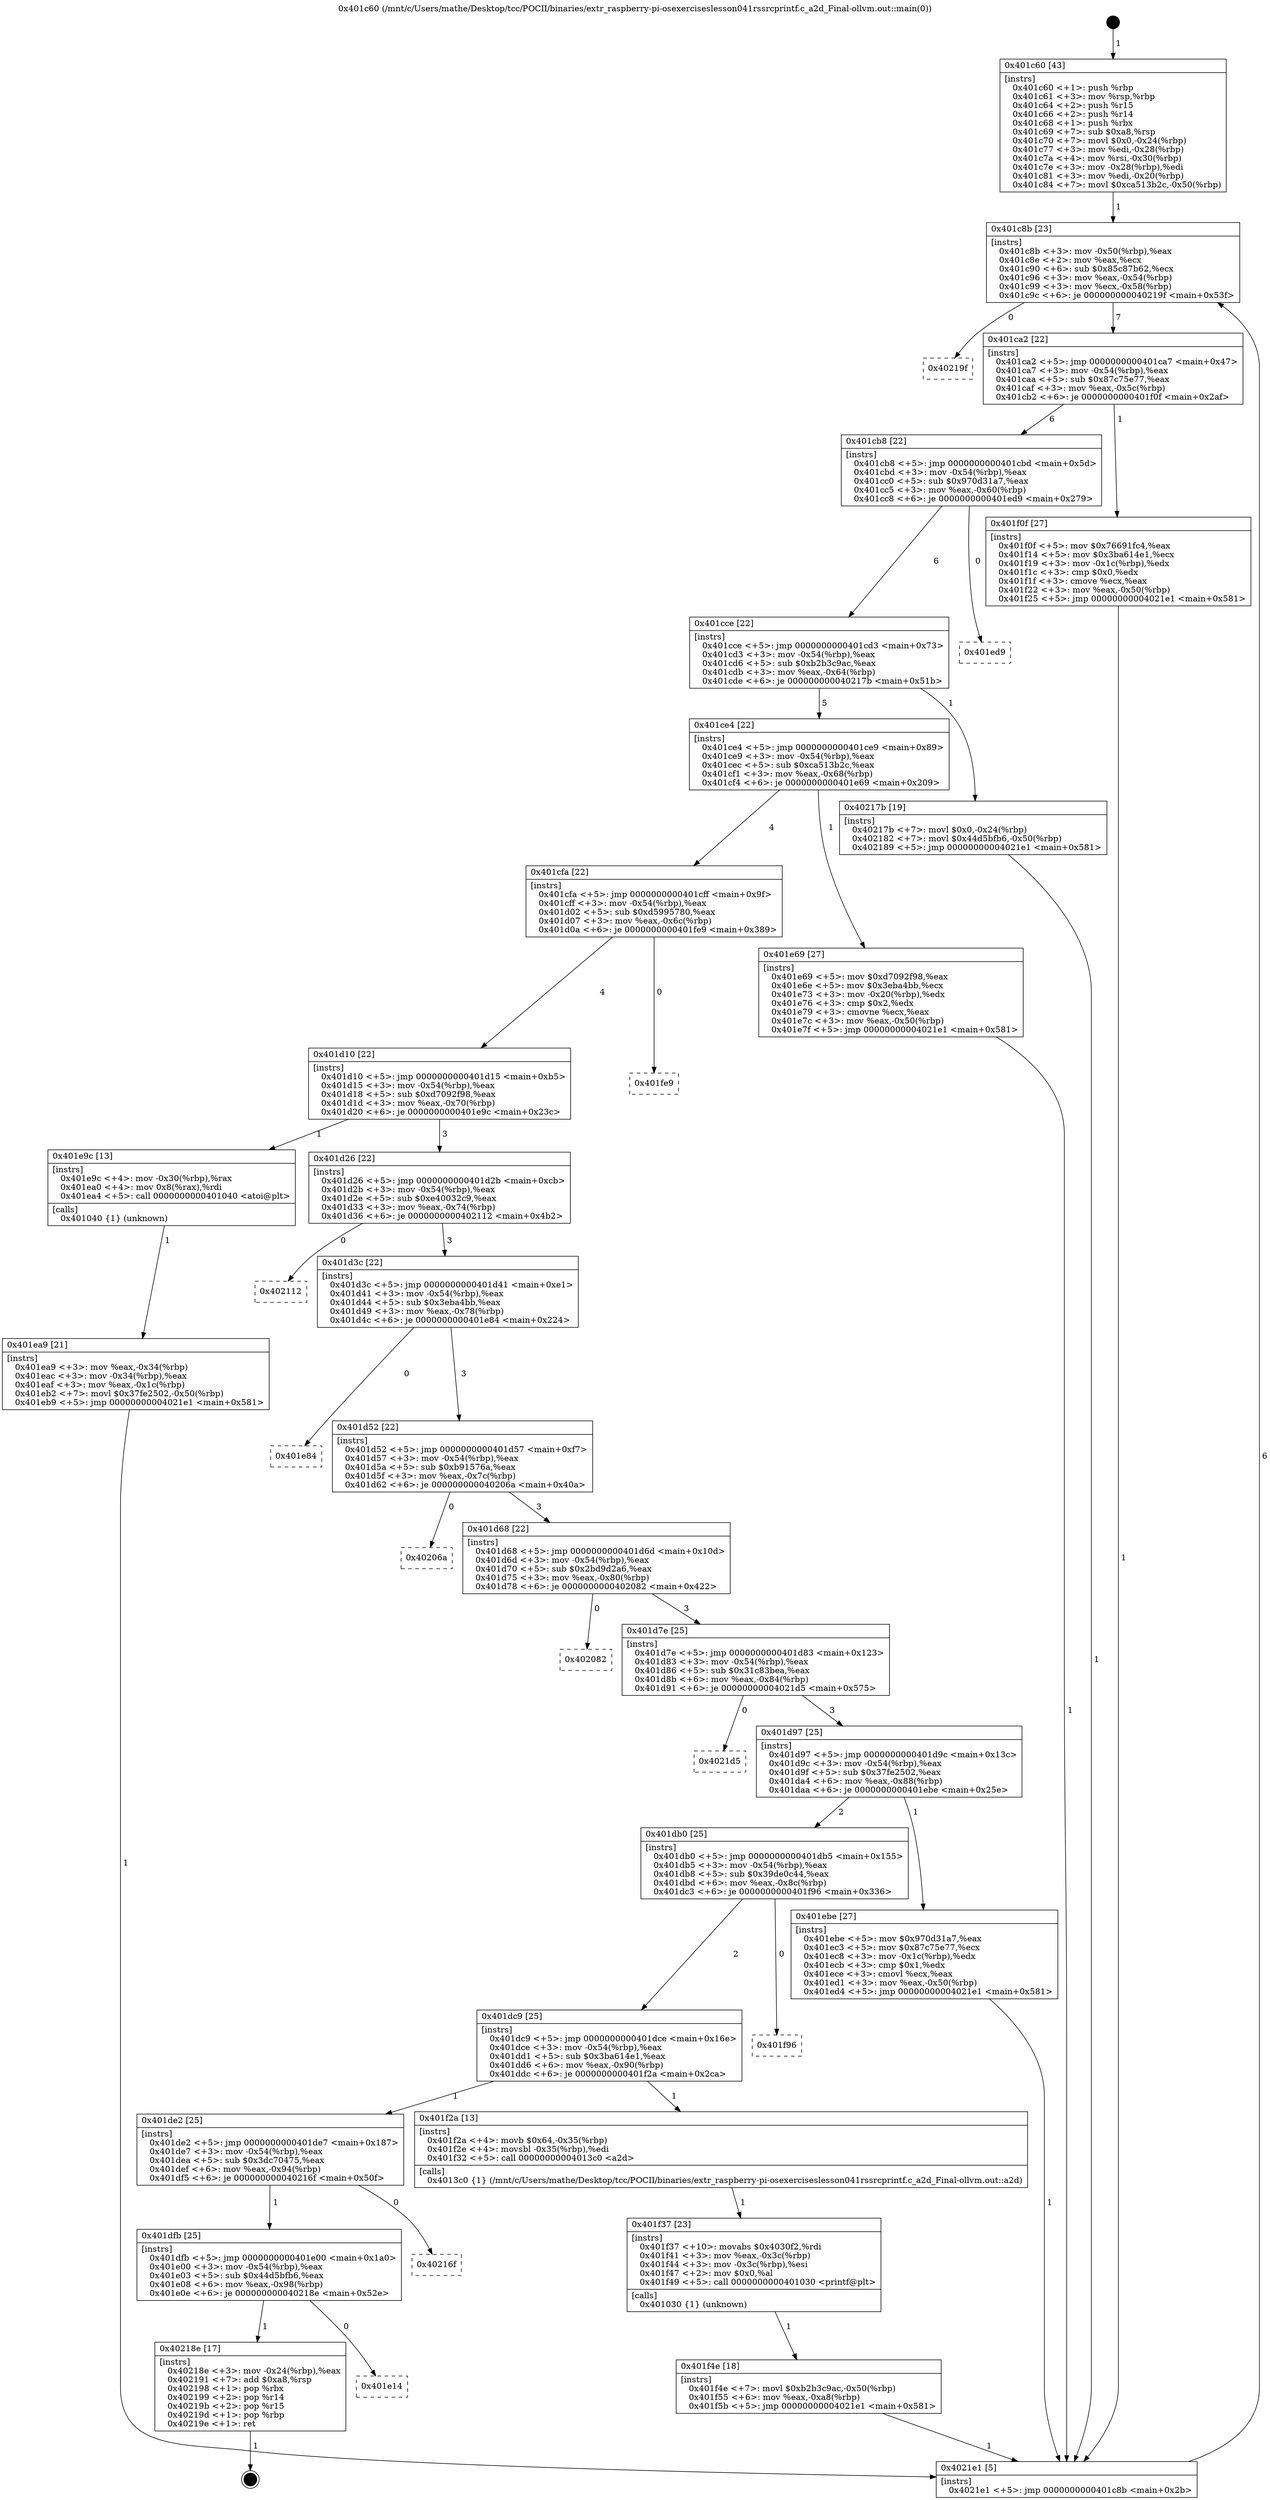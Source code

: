 digraph "0x401c60" {
  label = "0x401c60 (/mnt/c/Users/mathe/Desktop/tcc/POCII/binaries/extr_raspberry-pi-osexerciseslesson041rssrcprintf.c_a2d_Final-ollvm.out::main(0))"
  labelloc = "t"
  node[shape=record]

  Entry [label="",width=0.3,height=0.3,shape=circle,fillcolor=black,style=filled]
  "0x401c8b" [label="{
     0x401c8b [23]\l
     | [instrs]\l
     &nbsp;&nbsp;0x401c8b \<+3\>: mov -0x50(%rbp),%eax\l
     &nbsp;&nbsp;0x401c8e \<+2\>: mov %eax,%ecx\l
     &nbsp;&nbsp;0x401c90 \<+6\>: sub $0x85c87b62,%ecx\l
     &nbsp;&nbsp;0x401c96 \<+3\>: mov %eax,-0x54(%rbp)\l
     &nbsp;&nbsp;0x401c99 \<+3\>: mov %ecx,-0x58(%rbp)\l
     &nbsp;&nbsp;0x401c9c \<+6\>: je 000000000040219f \<main+0x53f\>\l
  }"]
  "0x40219f" [label="{
     0x40219f\l
  }", style=dashed]
  "0x401ca2" [label="{
     0x401ca2 [22]\l
     | [instrs]\l
     &nbsp;&nbsp;0x401ca2 \<+5\>: jmp 0000000000401ca7 \<main+0x47\>\l
     &nbsp;&nbsp;0x401ca7 \<+3\>: mov -0x54(%rbp),%eax\l
     &nbsp;&nbsp;0x401caa \<+5\>: sub $0x87c75e77,%eax\l
     &nbsp;&nbsp;0x401caf \<+3\>: mov %eax,-0x5c(%rbp)\l
     &nbsp;&nbsp;0x401cb2 \<+6\>: je 0000000000401f0f \<main+0x2af\>\l
  }"]
  Exit [label="",width=0.3,height=0.3,shape=circle,fillcolor=black,style=filled,peripheries=2]
  "0x401f0f" [label="{
     0x401f0f [27]\l
     | [instrs]\l
     &nbsp;&nbsp;0x401f0f \<+5\>: mov $0x76691fc4,%eax\l
     &nbsp;&nbsp;0x401f14 \<+5\>: mov $0x3ba614e1,%ecx\l
     &nbsp;&nbsp;0x401f19 \<+3\>: mov -0x1c(%rbp),%edx\l
     &nbsp;&nbsp;0x401f1c \<+3\>: cmp $0x0,%edx\l
     &nbsp;&nbsp;0x401f1f \<+3\>: cmove %ecx,%eax\l
     &nbsp;&nbsp;0x401f22 \<+3\>: mov %eax,-0x50(%rbp)\l
     &nbsp;&nbsp;0x401f25 \<+5\>: jmp 00000000004021e1 \<main+0x581\>\l
  }"]
  "0x401cb8" [label="{
     0x401cb8 [22]\l
     | [instrs]\l
     &nbsp;&nbsp;0x401cb8 \<+5\>: jmp 0000000000401cbd \<main+0x5d\>\l
     &nbsp;&nbsp;0x401cbd \<+3\>: mov -0x54(%rbp),%eax\l
     &nbsp;&nbsp;0x401cc0 \<+5\>: sub $0x970d31a7,%eax\l
     &nbsp;&nbsp;0x401cc5 \<+3\>: mov %eax,-0x60(%rbp)\l
     &nbsp;&nbsp;0x401cc8 \<+6\>: je 0000000000401ed9 \<main+0x279\>\l
  }"]
  "0x401e14" [label="{
     0x401e14\l
  }", style=dashed]
  "0x401ed9" [label="{
     0x401ed9\l
  }", style=dashed]
  "0x401cce" [label="{
     0x401cce [22]\l
     | [instrs]\l
     &nbsp;&nbsp;0x401cce \<+5\>: jmp 0000000000401cd3 \<main+0x73\>\l
     &nbsp;&nbsp;0x401cd3 \<+3\>: mov -0x54(%rbp),%eax\l
     &nbsp;&nbsp;0x401cd6 \<+5\>: sub $0xb2b3c9ac,%eax\l
     &nbsp;&nbsp;0x401cdb \<+3\>: mov %eax,-0x64(%rbp)\l
     &nbsp;&nbsp;0x401cde \<+6\>: je 000000000040217b \<main+0x51b\>\l
  }"]
  "0x40218e" [label="{
     0x40218e [17]\l
     | [instrs]\l
     &nbsp;&nbsp;0x40218e \<+3\>: mov -0x24(%rbp),%eax\l
     &nbsp;&nbsp;0x402191 \<+7\>: add $0xa8,%rsp\l
     &nbsp;&nbsp;0x402198 \<+1\>: pop %rbx\l
     &nbsp;&nbsp;0x402199 \<+2\>: pop %r14\l
     &nbsp;&nbsp;0x40219b \<+2\>: pop %r15\l
     &nbsp;&nbsp;0x40219d \<+1\>: pop %rbp\l
     &nbsp;&nbsp;0x40219e \<+1\>: ret\l
  }"]
  "0x40217b" [label="{
     0x40217b [19]\l
     | [instrs]\l
     &nbsp;&nbsp;0x40217b \<+7\>: movl $0x0,-0x24(%rbp)\l
     &nbsp;&nbsp;0x402182 \<+7\>: movl $0x44d5bfb6,-0x50(%rbp)\l
     &nbsp;&nbsp;0x402189 \<+5\>: jmp 00000000004021e1 \<main+0x581\>\l
  }"]
  "0x401ce4" [label="{
     0x401ce4 [22]\l
     | [instrs]\l
     &nbsp;&nbsp;0x401ce4 \<+5\>: jmp 0000000000401ce9 \<main+0x89\>\l
     &nbsp;&nbsp;0x401ce9 \<+3\>: mov -0x54(%rbp),%eax\l
     &nbsp;&nbsp;0x401cec \<+5\>: sub $0xca513b2c,%eax\l
     &nbsp;&nbsp;0x401cf1 \<+3\>: mov %eax,-0x68(%rbp)\l
     &nbsp;&nbsp;0x401cf4 \<+6\>: je 0000000000401e69 \<main+0x209\>\l
  }"]
  "0x401dfb" [label="{
     0x401dfb [25]\l
     | [instrs]\l
     &nbsp;&nbsp;0x401dfb \<+5\>: jmp 0000000000401e00 \<main+0x1a0\>\l
     &nbsp;&nbsp;0x401e00 \<+3\>: mov -0x54(%rbp),%eax\l
     &nbsp;&nbsp;0x401e03 \<+5\>: sub $0x44d5bfb6,%eax\l
     &nbsp;&nbsp;0x401e08 \<+6\>: mov %eax,-0x98(%rbp)\l
     &nbsp;&nbsp;0x401e0e \<+6\>: je 000000000040218e \<main+0x52e\>\l
  }"]
  "0x401e69" [label="{
     0x401e69 [27]\l
     | [instrs]\l
     &nbsp;&nbsp;0x401e69 \<+5\>: mov $0xd7092f98,%eax\l
     &nbsp;&nbsp;0x401e6e \<+5\>: mov $0x3eba4bb,%ecx\l
     &nbsp;&nbsp;0x401e73 \<+3\>: mov -0x20(%rbp),%edx\l
     &nbsp;&nbsp;0x401e76 \<+3\>: cmp $0x2,%edx\l
     &nbsp;&nbsp;0x401e79 \<+3\>: cmovne %ecx,%eax\l
     &nbsp;&nbsp;0x401e7c \<+3\>: mov %eax,-0x50(%rbp)\l
     &nbsp;&nbsp;0x401e7f \<+5\>: jmp 00000000004021e1 \<main+0x581\>\l
  }"]
  "0x401cfa" [label="{
     0x401cfa [22]\l
     | [instrs]\l
     &nbsp;&nbsp;0x401cfa \<+5\>: jmp 0000000000401cff \<main+0x9f\>\l
     &nbsp;&nbsp;0x401cff \<+3\>: mov -0x54(%rbp),%eax\l
     &nbsp;&nbsp;0x401d02 \<+5\>: sub $0xd5995780,%eax\l
     &nbsp;&nbsp;0x401d07 \<+3\>: mov %eax,-0x6c(%rbp)\l
     &nbsp;&nbsp;0x401d0a \<+6\>: je 0000000000401fe9 \<main+0x389\>\l
  }"]
  "0x4021e1" [label="{
     0x4021e1 [5]\l
     | [instrs]\l
     &nbsp;&nbsp;0x4021e1 \<+5\>: jmp 0000000000401c8b \<main+0x2b\>\l
  }"]
  "0x401c60" [label="{
     0x401c60 [43]\l
     | [instrs]\l
     &nbsp;&nbsp;0x401c60 \<+1\>: push %rbp\l
     &nbsp;&nbsp;0x401c61 \<+3\>: mov %rsp,%rbp\l
     &nbsp;&nbsp;0x401c64 \<+2\>: push %r15\l
     &nbsp;&nbsp;0x401c66 \<+2\>: push %r14\l
     &nbsp;&nbsp;0x401c68 \<+1\>: push %rbx\l
     &nbsp;&nbsp;0x401c69 \<+7\>: sub $0xa8,%rsp\l
     &nbsp;&nbsp;0x401c70 \<+7\>: movl $0x0,-0x24(%rbp)\l
     &nbsp;&nbsp;0x401c77 \<+3\>: mov %edi,-0x28(%rbp)\l
     &nbsp;&nbsp;0x401c7a \<+4\>: mov %rsi,-0x30(%rbp)\l
     &nbsp;&nbsp;0x401c7e \<+3\>: mov -0x28(%rbp),%edi\l
     &nbsp;&nbsp;0x401c81 \<+3\>: mov %edi,-0x20(%rbp)\l
     &nbsp;&nbsp;0x401c84 \<+7\>: movl $0xca513b2c,-0x50(%rbp)\l
  }"]
  "0x40216f" [label="{
     0x40216f\l
  }", style=dashed]
  "0x401fe9" [label="{
     0x401fe9\l
  }", style=dashed]
  "0x401d10" [label="{
     0x401d10 [22]\l
     | [instrs]\l
     &nbsp;&nbsp;0x401d10 \<+5\>: jmp 0000000000401d15 \<main+0xb5\>\l
     &nbsp;&nbsp;0x401d15 \<+3\>: mov -0x54(%rbp),%eax\l
     &nbsp;&nbsp;0x401d18 \<+5\>: sub $0xd7092f98,%eax\l
     &nbsp;&nbsp;0x401d1d \<+3\>: mov %eax,-0x70(%rbp)\l
     &nbsp;&nbsp;0x401d20 \<+6\>: je 0000000000401e9c \<main+0x23c\>\l
  }"]
  "0x401f4e" [label="{
     0x401f4e [18]\l
     | [instrs]\l
     &nbsp;&nbsp;0x401f4e \<+7\>: movl $0xb2b3c9ac,-0x50(%rbp)\l
     &nbsp;&nbsp;0x401f55 \<+6\>: mov %eax,-0xa8(%rbp)\l
     &nbsp;&nbsp;0x401f5b \<+5\>: jmp 00000000004021e1 \<main+0x581\>\l
  }"]
  "0x401e9c" [label="{
     0x401e9c [13]\l
     | [instrs]\l
     &nbsp;&nbsp;0x401e9c \<+4\>: mov -0x30(%rbp),%rax\l
     &nbsp;&nbsp;0x401ea0 \<+4\>: mov 0x8(%rax),%rdi\l
     &nbsp;&nbsp;0x401ea4 \<+5\>: call 0000000000401040 \<atoi@plt\>\l
     | [calls]\l
     &nbsp;&nbsp;0x401040 \{1\} (unknown)\l
  }"]
  "0x401d26" [label="{
     0x401d26 [22]\l
     | [instrs]\l
     &nbsp;&nbsp;0x401d26 \<+5\>: jmp 0000000000401d2b \<main+0xcb\>\l
     &nbsp;&nbsp;0x401d2b \<+3\>: mov -0x54(%rbp),%eax\l
     &nbsp;&nbsp;0x401d2e \<+5\>: sub $0xe40032c9,%eax\l
     &nbsp;&nbsp;0x401d33 \<+3\>: mov %eax,-0x74(%rbp)\l
     &nbsp;&nbsp;0x401d36 \<+6\>: je 0000000000402112 \<main+0x4b2\>\l
  }"]
  "0x401ea9" [label="{
     0x401ea9 [21]\l
     | [instrs]\l
     &nbsp;&nbsp;0x401ea9 \<+3\>: mov %eax,-0x34(%rbp)\l
     &nbsp;&nbsp;0x401eac \<+3\>: mov -0x34(%rbp),%eax\l
     &nbsp;&nbsp;0x401eaf \<+3\>: mov %eax,-0x1c(%rbp)\l
     &nbsp;&nbsp;0x401eb2 \<+7\>: movl $0x37fe2502,-0x50(%rbp)\l
     &nbsp;&nbsp;0x401eb9 \<+5\>: jmp 00000000004021e1 \<main+0x581\>\l
  }"]
  "0x401f37" [label="{
     0x401f37 [23]\l
     | [instrs]\l
     &nbsp;&nbsp;0x401f37 \<+10\>: movabs $0x4030f2,%rdi\l
     &nbsp;&nbsp;0x401f41 \<+3\>: mov %eax,-0x3c(%rbp)\l
     &nbsp;&nbsp;0x401f44 \<+3\>: mov -0x3c(%rbp),%esi\l
     &nbsp;&nbsp;0x401f47 \<+2\>: mov $0x0,%al\l
     &nbsp;&nbsp;0x401f49 \<+5\>: call 0000000000401030 \<printf@plt\>\l
     | [calls]\l
     &nbsp;&nbsp;0x401030 \{1\} (unknown)\l
  }"]
  "0x402112" [label="{
     0x402112\l
  }", style=dashed]
  "0x401d3c" [label="{
     0x401d3c [22]\l
     | [instrs]\l
     &nbsp;&nbsp;0x401d3c \<+5\>: jmp 0000000000401d41 \<main+0xe1\>\l
     &nbsp;&nbsp;0x401d41 \<+3\>: mov -0x54(%rbp),%eax\l
     &nbsp;&nbsp;0x401d44 \<+5\>: sub $0x3eba4bb,%eax\l
     &nbsp;&nbsp;0x401d49 \<+3\>: mov %eax,-0x78(%rbp)\l
     &nbsp;&nbsp;0x401d4c \<+6\>: je 0000000000401e84 \<main+0x224\>\l
  }"]
  "0x401de2" [label="{
     0x401de2 [25]\l
     | [instrs]\l
     &nbsp;&nbsp;0x401de2 \<+5\>: jmp 0000000000401de7 \<main+0x187\>\l
     &nbsp;&nbsp;0x401de7 \<+3\>: mov -0x54(%rbp),%eax\l
     &nbsp;&nbsp;0x401dea \<+5\>: sub $0x3dc70475,%eax\l
     &nbsp;&nbsp;0x401def \<+6\>: mov %eax,-0x94(%rbp)\l
     &nbsp;&nbsp;0x401df5 \<+6\>: je 000000000040216f \<main+0x50f\>\l
  }"]
  "0x401e84" [label="{
     0x401e84\l
  }", style=dashed]
  "0x401d52" [label="{
     0x401d52 [22]\l
     | [instrs]\l
     &nbsp;&nbsp;0x401d52 \<+5\>: jmp 0000000000401d57 \<main+0xf7\>\l
     &nbsp;&nbsp;0x401d57 \<+3\>: mov -0x54(%rbp),%eax\l
     &nbsp;&nbsp;0x401d5a \<+5\>: sub $0xb91576a,%eax\l
     &nbsp;&nbsp;0x401d5f \<+3\>: mov %eax,-0x7c(%rbp)\l
     &nbsp;&nbsp;0x401d62 \<+6\>: je 000000000040206a \<main+0x40a\>\l
  }"]
  "0x401f2a" [label="{
     0x401f2a [13]\l
     | [instrs]\l
     &nbsp;&nbsp;0x401f2a \<+4\>: movb $0x64,-0x35(%rbp)\l
     &nbsp;&nbsp;0x401f2e \<+4\>: movsbl -0x35(%rbp),%edi\l
     &nbsp;&nbsp;0x401f32 \<+5\>: call 00000000004013c0 \<a2d\>\l
     | [calls]\l
     &nbsp;&nbsp;0x4013c0 \{1\} (/mnt/c/Users/mathe/Desktop/tcc/POCII/binaries/extr_raspberry-pi-osexerciseslesson041rssrcprintf.c_a2d_Final-ollvm.out::a2d)\l
  }"]
  "0x40206a" [label="{
     0x40206a\l
  }", style=dashed]
  "0x401d68" [label="{
     0x401d68 [22]\l
     | [instrs]\l
     &nbsp;&nbsp;0x401d68 \<+5\>: jmp 0000000000401d6d \<main+0x10d\>\l
     &nbsp;&nbsp;0x401d6d \<+3\>: mov -0x54(%rbp),%eax\l
     &nbsp;&nbsp;0x401d70 \<+5\>: sub $0x2bd9d2a6,%eax\l
     &nbsp;&nbsp;0x401d75 \<+3\>: mov %eax,-0x80(%rbp)\l
     &nbsp;&nbsp;0x401d78 \<+6\>: je 0000000000402082 \<main+0x422\>\l
  }"]
  "0x401dc9" [label="{
     0x401dc9 [25]\l
     | [instrs]\l
     &nbsp;&nbsp;0x401dc9 \<+5\>: jmp 0000000000401dce \<main+0x16e\>\l
     &nbsp;&nbsp;0x401dce \<+3\>: mov -0x54(%rbp),%eax\l
     &nbsp;&nbsp;0x401dd1 \<+5\>: sub $0x3ba614e1,%eax\l
     &nbsp;&nbsp;0x401dd6 \<+6\>: mov %eax,-0x90(%rbp)\l
     &nbsp;&nbsp;0x401ddc \<+6\>: je 0000000000401f2a \<main+0x2ca\>\l
  }"]
  "0x402082" [label="{
     0x402082\l
  }", style=dashed]
  "0x401d7e" [label="{
     0x401d7e [25]\l
     | [instrs]\l
     &nbsp;&nbsp;0x401d7e \<+5\>: jmp 0000000000401d83 \<main+0x123\>\l
     &nbsp;&nbsp;0x401d83 \<+3\>: mov -0x54(%rbp),%eax\l
     &nbsp;&nbsp;0x401d86 \<+5\>: sub $0x31c83bea,%eax\l
     &nbsp;&nbsp;0x401d8b \<+6\>: mov %eax,-0x84(%rbp)\l
     &nbsp;&nbsp;0x401d91 \<+6\>: je 00000000004021d5 \<main+0x575\>\l
  }"]
  "0x401f96" [label="{
     0x401f96\l
  }", style=dashed]
  "0x4021d5" [label="{
     0x4021d5\l
  }", style=dashed]
  "0x401d97" [label="{
     0x401d97 [25]\l
     | [instrs]\l
     &nbsp;&nbsp;0x401d97 \<+5\>: jmp 0000000000401d9c \<main+0x13c\>\l
     &nbsp;&nbsp;0x401d9c \<+3\>: mov -0x54(%rbp),%eax\l
     &nbsp;&nbsp;0x401d9f \<+5\>: sub $0x37fe2502,%eax\l
     &nbsp;&nbsp;0x401da4 \<+6\>: mov %eax,-0x88(%rbp)\l
     &nbsp;&nbsp;0x401daa \<+6\>: je 0000000000401ebe \<main+0x25e\>\l
  }"]
  "0x401db0" [label="{
     0x401db0 [25]\l
     | [instrs]\l
     &nbsp;&nbsp;0x401db0 \<+5\>: jmp 0000000000401db5 \<main+0x155\>\l
     &nbsp;&nbsp;0x401db5 \<+3\>: mov -0x54(%rbp),%eax\l
     &nbsp;&nbsp;0x401db8 \<+5\>: sub $0x39de0c44,%eax\l
     &nbsp;&nbsp;0x401dbd \<+6\>: mov %eax,-0x8c(%rbp)\l
     &nbsp;&nbsp;0x401dc3 \<+6\>: je 0000000000401f96 \<main+0x336\>\l
  }"]
  "0x401ebe" [label="{
     0x401ebe [27]\l
     | [instrs]\l
     &nbsp;&nbsp;0x401ebe \<+5\>: mov $0x970d31a7,%eax\l
     &nbsp;&nbsp;0x401ec3 \<+5\>: mov $0x87c75e77,%ecx\l
     &nbsp;&nbsp;0x401ec8 \<+3\>: mov -0x1c(%rbp),%edx\l
     &nbsp;&nbsp;0x401ecb \<+3\>: cmp $0x1,%edx\l
     &nbsp;&nbsp;0x401ece \<+3\>: cmovl %ecx,%eax\l
     &nbsp;&nbsp;0x401ed1 \<+3\>: mov %eax,-0x50(%rbp)\l
     &nbsp;&nbsp;0x401ed4 \<+5\>: jmp 00000000004021e1 \<main+0x581\>\l
  }"]
  Entry -> "0x401c60" [label=" 1"]
  "0x401c8b" -> "0x40219f" [label=" 0"]
  "0x401c8b" -> "0x401ca2" [label=" 7"]
  "0x40218e" -> Exit [label=" 1"]
  "0x401ca2" -> "0x401f0f" [label=" 1"]
  "0x401ca2" -> "0x401cb8" [label=" 6"]
  "0x401dfb" -> "0x401e14" [label=" 0"]
  "0x401cb8" -> "0x401ed9" [label=" 0"]
  "0x401cb8" -> "0x401cce" [label=" 6"]
  "0x401dfb" -> "0x40218e" [label=" 1"]
  "0x401cce" -> "0x40217b" [label=" 1"]
  "0x401cce" -> "0x401ce4" [label=" 5"]
  "0x401de2" -> "0x401dfb" [label=" 1"]
  "0x401ce4" -> "0x401e69" [label=" 1"]
  "0x401ce4" -> "0x401cfa" [label=" 4"]
  "0x401e69" -> "0x4021e1" [label=" 1"]
  "0x401c60" -> "0x401c8b" [label=" 1"]
  "0x4021e1" -> "0x401c8b" [label=" 6"]
  "0x401de2" -> "0x40216f" [label=" 0"]
  "0x401cfa" -> "0x401fe9" [label=" 0"]
  "0x401cfa" -> "0x401d10" [label=" 4"]
  "0x40217b" -> "0x4021e1" [label=" 1"]
  "0x401d10" -> "0x401e9c" [label=" 1"]
  "0x401d10" -> "0x401d26" [label=" 3"]
  "0x401e9c" -> "0x401ea9" [label=" 1"]
  "0x401ea9" -> "0x4021e1" [label=" 1"]
  "0x401f4e" -> "0x4021e1" [label=" 1"]
  "0x401d26" -> "0x402112" [label=" 0"]
  "0x401d26" -> "0x401d3c" [label=" 3"]
  "0x401f37" -> "0x401f4e" [label=" 1"]
  "0x401d3c" -> "0x401e84" [label=" 0"]
  "0x401d3c" -> "0x401d52" [label=" 3"]
  "0x401f2a" -> "0x401f37" [label=" 1"]
  "0x401d52" -> "0x40206a" [label=" 0"]
  "0x401d52" -> "0x401d68" [label=" 3"]
  "0x401dc9" -> "0x401de2" [label=" 1"]
  "0x401d68" -> "0x402082" [label=" 0"]
  "0x401d68" -> "0x401d7e" [label=" 3"]
  "0x401dc9" -> "0x401f2a" [label=" 1"]
  "0x401d7e" -> "0x4021d5" [label=" 0"]
  "0x401d7e" -> "0x401d97" [label=" 3"]
  "0x401db0" -> "0x401dc9" [label=" 2"]
  "0x401d97" -> "0x401ebe" [label=" 1"]
  "0x401d97" -> "0x401db0" [label=" 2"]
  "0x401ebe" -> "0x4021e1" [label=" 1"]
  "0x401f0f" -> "0x4021e1" [label=" 1"]
  "0x401db0" -> "0x401f96" [label=" 0"]
}
